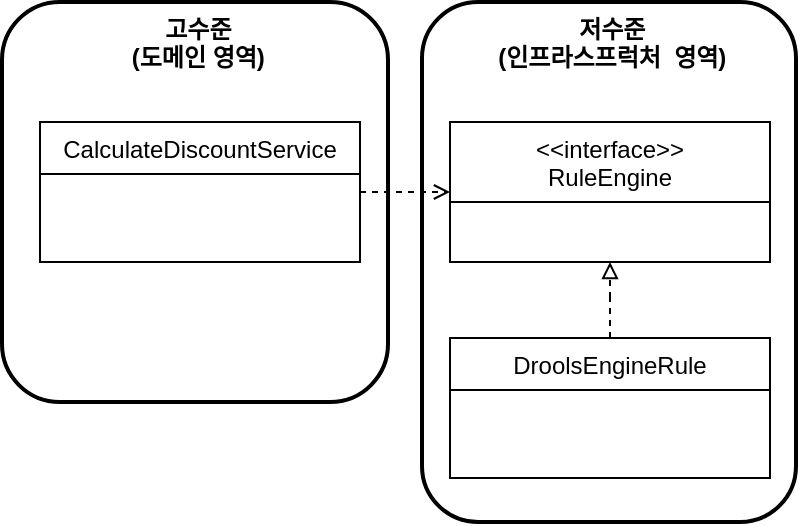 <mxfile version="24.4.0" type="device">
  <diagram name="페이지-1" id="PHUBD7SfC2bx_UWa1ClF">
    <mxGraphModel dx="807" dy="894" grid="1" gridSize="10" guides="1" tooltips="1" connect="1" arrows="1" fold="1" page="1" pageScale="1" pageWidth="827" pageHeight="1169" math="0" shadow="0">
      <root>
        <mxCell id="0" />
        <mxCell id="1" parent="0" />
        <mxCell id="wBqjACG3hj4JyvTAnndH-1" value="&amp;nbsp;&lt;b&gt;저수준&lt;/b&gt;&lt;div&gt;&lt;b&gt;&amp;nbsp;(인프라스프럭처&amp;nbsp; 영역)&lt;/b&gt;&lt;/div&gt;" style="rounded=1;whiteSpace=wrap;html=1;align=center;verticalAlign=top;strokeWidth=2;" vertex="1" parent="1">
          <mxGeometry x="309" y="40" width="187" height="260" as="geometry" />
        </mxCell>
        <mxCell id="wBqjACG3hj4JyvTAnndH-2" value="&amp;nbsp;&lt;b&gt;고수준&lt;/b&gt;&lt;div&gt;&lt;b&gt;&amp;nbsp;(도메인 영역)&lt;/b&gt;&lt;/div&gt;" style="rounded=1;whiteSpace=wrap;html=1;align=center;verticalAlign=top;strokeWidth=2;" vertex="1" parent="1">
          <mxGeometry x="99" y="40" width="193" height="200" as="geometry" />
        </mxCell>
        <mxCell id="wBqjACG3hj4JyvTAnndH-3" style="edgeStyle=orthogonalEdgeStyle;rounded=0;orthogonalLoop=1;jettySize=auto;html=1;exitX=1;exitY=0.5;exitDx=0;exitDy=0;entryX=0;entryY=0.5;entryDx=0;entryDy=0;dashed=1;endArrow=open;endFill=0;" edge="1" parent="1" source="wBqjACG3hj4JyvTAnndH-4" target="wBqjACG3hj4JyvTAnndH-5">
          <mxGeometry relative="1" as="geometry" />
        </mxCell>
        <mxCell id="wBqjACG3hj4JyvTAnndH-4" value="CalculateDiscountService" style="swimlane;fontStyle=0;align=center;verticalAlign=top;childLayout=stackLayout;horizontal=1;startSize=26;horizontalStack=0;resizeParent=1;resizeLast=0;collapsible=1;marginBottom=0;rounded=0;shadow=0;strokeWidth=1;" vertex="1" parent="1">
          <mxGeometry x="118" y="100" width="160" height="70" as="geometry">
            <mxRectangle x="340" y="380" width="170" height="26" as="alternateBounds" />
          </mxGeometry>
        </mxCell>
        <mxCell id="wBqjACG3hj4JyvTAnndH-5" value="&lt;&lt;interface&gt;&gt;&#xa;RuleEngine" style="swimlane;fontStyle=0;align=center;verticalAlign=top;childLayout=stackLayout;horizontal=1;startSize=40;horizontalStack=0;resizeParent=1;resizeLast=0;collapsible=1;marginBottom=0;rounded=0;shadow=0;strokeWidth=1;" vertex="1" parent="1">
          <mxGeometry x="323" y="100" width="160" height="70" as="geometry">
            <mxRectangle x="340" y="380" width="170" height="26" as="alternateBounds" />
          </mxGeometry>
        </mxCell>
        <mxCell id="wBqjACG3hj4JyvTAnndH-6" style="edgeStyle=orthogonalEdgeStyle;rounded=0;orthogonalLoop=1;jettySize=auto;html=1;entryX=0.5;entryY=1;entryDx=0;entryDy=0;dashed=1;endArrow=block;endFill=0;" edge="1" parent="1" source="wBqjACG3hj4JyvTAnndH-7" target="wBqjACG3hj4JyvTAnndH-5">
          <mxGeometry relative="1" as="geometry" />
        </mxCell>
        <mxCell id="wBqjACG3hj4JyvTAnndH-7" value="DroolsEngineRule" style="swimlane;fontStyle=0;align=center;verticalAlign=top;childLayout=stackLayout;horizontal=1;startSize=26;horizontalStack=0;resizeParent=1;resizeLast=0;collapsible=1;marginBottom=0;rounded=0;shadow=0;strokeWidth=1;" vertex="1" parent="1">
          <mxGeometry x="323" y="208" width="160" height="70" as="geometry">
            <mxRectangle x="340" y="380" width="170" height="26" as="alternateBounds" />
          </mxGeometry>
        </mxCell>
      </root>
    </mxGraphModel>
  </diagram>
</mxfile>
